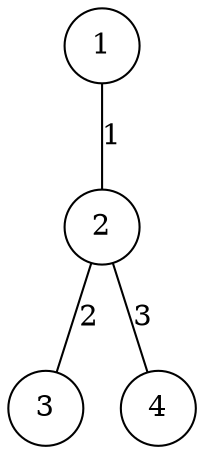 graph G {
  node [shape = circle];
  1 -- 2 [label="1"];
  2 -- 3 [label="2"];
  2 -- 4 [label="3"];
}
